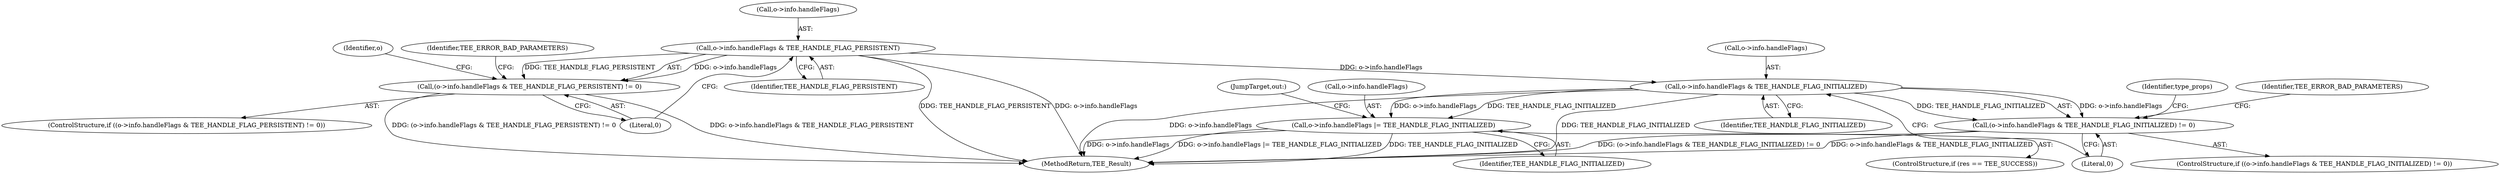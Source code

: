 digraph "0_optee_os_b60e1cee406a1ff521145ab9534370dfb85dd592@pointer" {
"1000145" [label="(Call,o->info.handleFlags & TEE_HANDLE_FLAG_PERSISTENT)"];
"1000144" [label="(Call,(o->info.handleFlags & TEE_HANDLE_FLAG_PERSISTENT) != 0)"];
"1000157" [label="(Call,o->info.handleFlags & TEE_HANDLE_FLAG_INITIALIZED)"];
"1000156" [label="(Call,(o->info.handleFlags & TEE_HANDLE_FLAG_INITIALIZED) != 0)"];
"1000230" [label="(Call,o->info.handleFlags |= TEE_HANDLE_FLAG_INITIALIZED)"];
"1000166" [label="(Identifier,TEE_ERROR_BAD_PARAMETERS)"];
"1000158" [label="(Call,o->info.handleFlags)"];
"1000163" [label="(Identifier,TEE_HANDLE_FLAG_INITIALIZED)"];
"1000151" [label="(Identifier,TEE_HANDLE_FLAG_PERSISTENT)"];
"1000160" [label="(Identifier,o)"];
"1000164" [label="(Literal,0)"];
"1000154" [label="(Identifier,TEE_ERROR_BAD_PARAMETERS)"];
"1000236" [label="(Identifier,TEE_HANDLE_FLAG_INITIALIZED)"];
"1000231" [label="(Call,o->info.handleFlags)"];
"1000155" [label="(ControlStructure,if ((o->info.handleFlags & TEE_HANDLE_FLAG_INITIALIZED) != 0))"];
"1000152" [label="(Literal,0)"];
"1000157" [label="(Call,o->info.handleFlags & TEE_HANDLE_FLAG_INITIALIZED)"];
"1000237" [label="(JumpTarget,out:)"];
"1000145" [label="(Call,o->info.handleFlags & TEE_HANDLE_FLAG_PERSISTENT)"];
"1000156" [label="(Call,(o->info.handleFlags & TEE_HANDLE_FLAG_INITIALIZED) != 0)"];
"1000230" [label="(Call,o->info.handleFlags |= TEE_HANDLE_FLAG_INITIALIZED)"];
"1000143" [label="(ControlStructure,if ((o->info.handleFlags & TEE_HANDLE_FLAG_PERSISTENT) != 0))"];
"1000144" [label="(Call,(o->info.handleFlags & TEE_HANDLE_FLAG_PERSISTENT) != 0)"];
"1000242" [label="(MethodReturn,TEE_Result)"];
"1000146" [label="(Call,o->info.handleFlags)"];
"1000168" [label="(Identifier,type_props)"];
"1000226" [label="(ControlStructure,if (res == TEE_SUCCESS))"];
"1000145" -> "1000144"  [label="AST: "];
"1000145" -> "1000151"  [label="CFG: "];
"1000146" -> "1000145"  [label="AST: "];
"1000151" -> "1000145"  [label="AST: "];
"1000152" -> "1000145"  [label="CFG: "];
"1000145" -> "1000242"  [label="DDG: TEE_HANDLE_FLAG_PERSISTENT"];
"1000145" -> "1000242"  [label="DDG: o->info.handleFlags"];
"1000145" -> "1000144"  [label="DDG: o->info.handleFlags"];
"1000145" -> "1000144"  [label="DDG: TEE_HANDLE_FLAG_PERSISTENT"];
"1000145" -> "1000157"  [label="DDG: o->info.handleFlags"];
"1000144" -> "1000143"  [label="AST: "];
"1000144" -> "1000152"  [label="CFG: "];
"1000152" -> "1000144"  [label="AST: "];
"1000154" -> "1000144"  [label="CFG: "];
"1000160" -> "1000144"  [label="CFG: "];
"1000144" -> "1000242"  [label="DDG: (o->info.handleFlags & TEE_HANDLE_FLAG_PERSISTENT) != 0"];
"1000144" -> "1000242"  [label="DDG: o->info.handleFlags & TEE_HANDLE_FLAG_PERSISTENT"];
"1000157" -> "1000156"  [label="AST: "];
"1000157" -> "1000163"  [label="CFG: "];
"1000158" -> "1000157"  [label="AST: "];
"1000163" -> "1000157"  [label="AST: "];
"1000164" -> "1000157"  [label="CFG: "];
"1000157" -> "1000242"  [label="DDG: o->info.handleFlags"];
"1000157" -> "1000242"  [label="DDG: TEE_HANDLE_FLAG_INITIALIZED"];
"1000157" -> "1000156"  [label="DDG: o->info.handleFlags"];
"1000157" -> "1000156"  [label="DDG: TEE_HANDLE_FLAG_INITIALIZED"];
"1000157" -> "1000230"  [label="DDG: o->info.handleFlags"];
"1000157" -> "1000230"  [label="DDG: TEE_HANDLE_FLAG_INITIALIZED"];
"1000156" -> "1000155"  [label="AST: "];
"1000156" -> "1000164"  [label="CFG: "];
"1000164" -> "1000156"  [label="AST: "];
"1000166" -> "1000156"  [label="CFG: "];
"1000168" -> "1000156"  [label="CFG: "];
"1000156" -> "1000242"  [label="DDG: o->info.handleFlags & TEE_HANDLE_FLAG_INITIALIZED"];
"1000156" -> "1000242"  [label="DDG: (o->info.handleFlags & TEE_HANDLE_FLAG_INITIALIZED) != 0"];
"1000230" -> "1000226"  [label="AST: "];
"1000230" -> "1000236"  [label="CFG: "];
"1000231" -> "1000230"  [label="AST: "];
"1000236" -> "1000230"  [label="AST: "];
"1000237" -> "1000230"  [label="CFG: "];
"1000230" -> "1000242"  [label="DDG: TEE_HANDLE_FLAG_INITIALIZED"];
"1000230" -> "1000242"  [label="DDG: o->info.handleFlags"];
"1000230" -> "1000242"  [label="DDG: o->info.handleFlags |= TEE_HANDLE_FLAG_INITIALIZED"];
}
